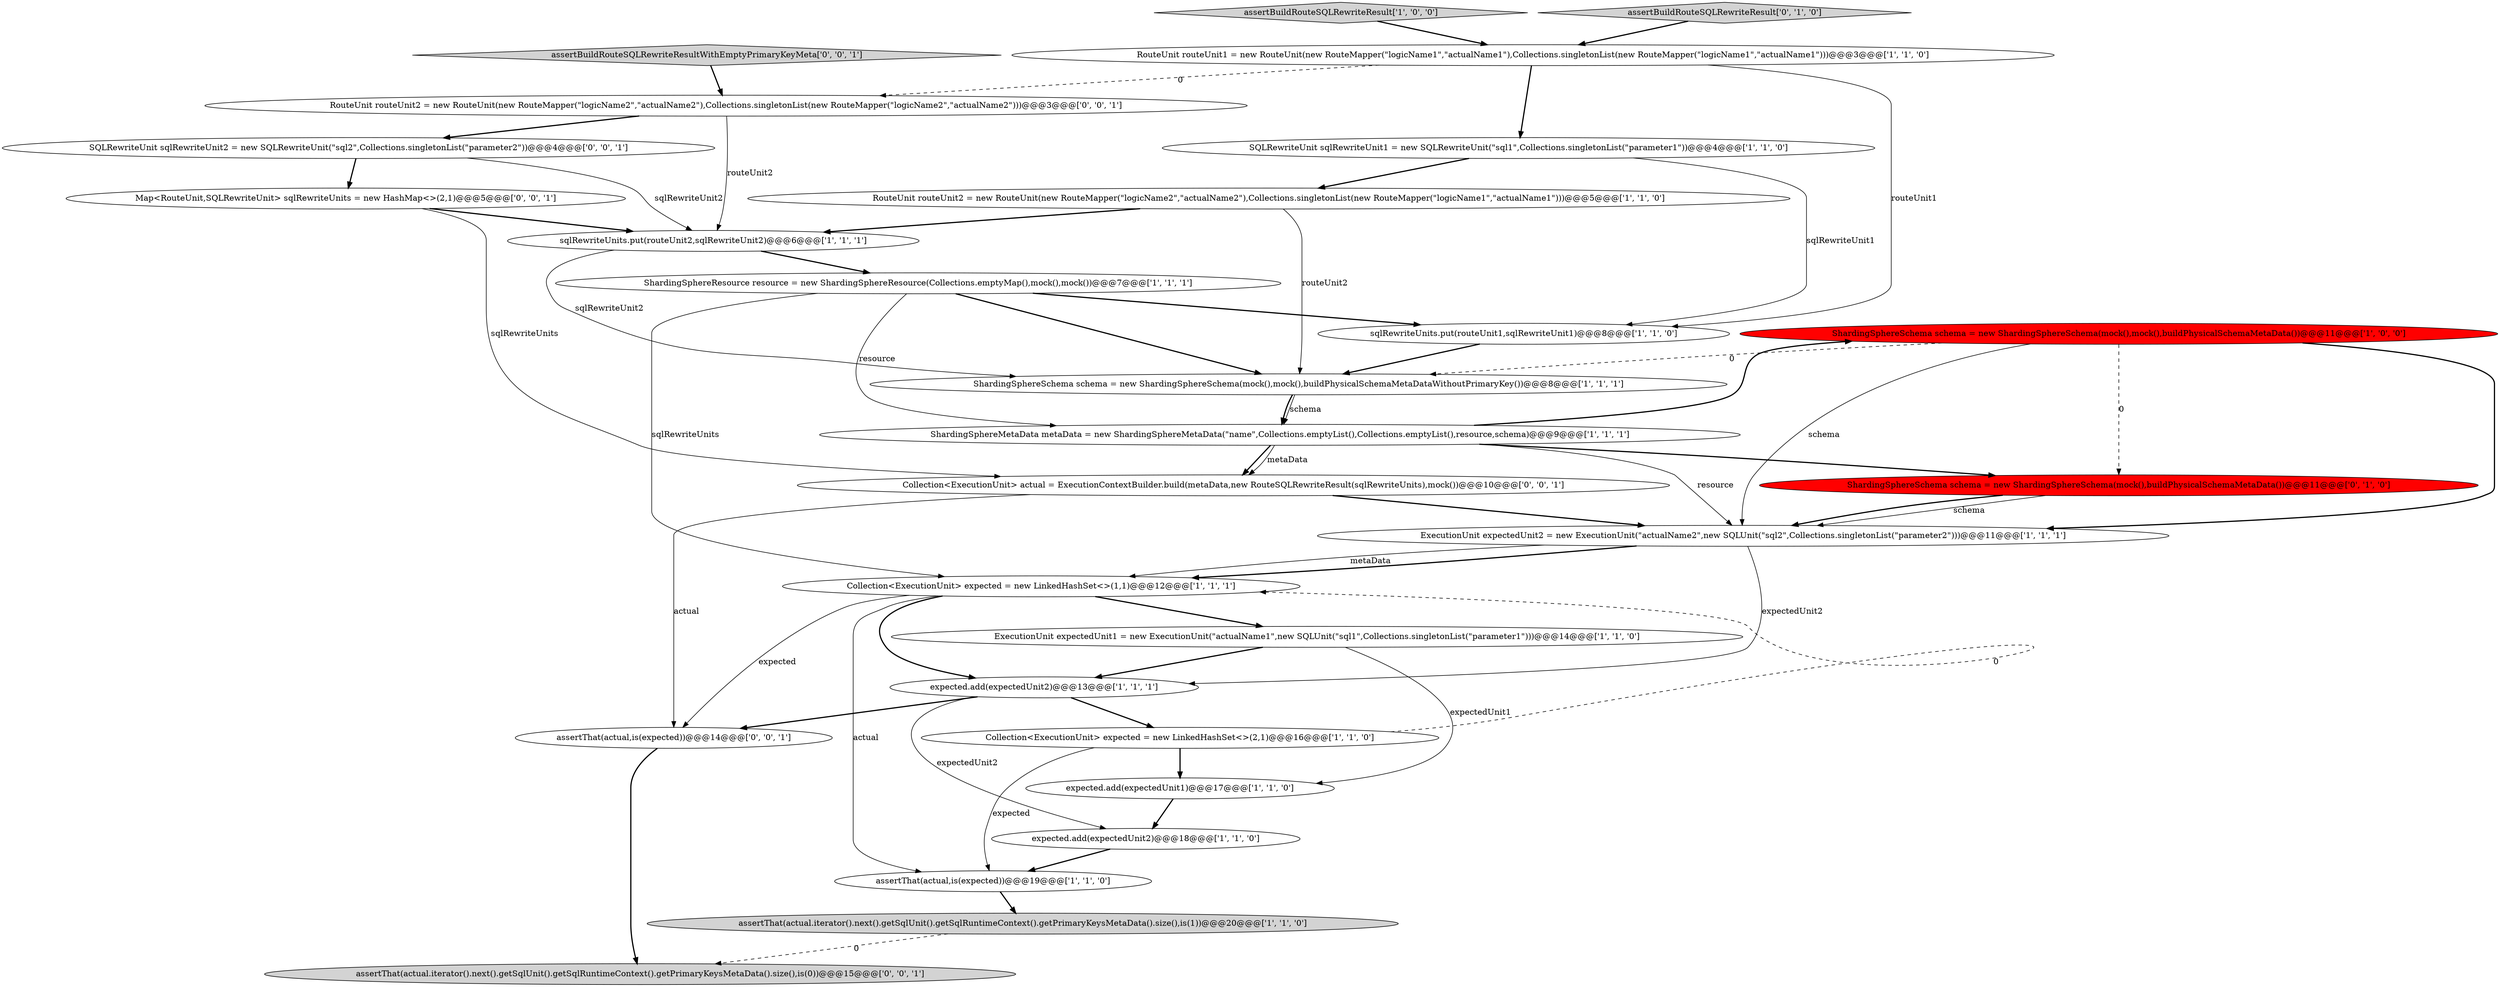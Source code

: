 digraph {
4 [style = filled, label = "expected.add(expectedUnit2)@@@18@@@['1', '1', '0']", fillcolor = white, shape = ellipse image = "AAA0AAABBB1BBB"];
5 [style = filled, label = "ShardingSphereSchema schema = new ShardingSphereSchema(mock(),mock(),buildPhysicalSchemaMetaDataWithoutPrimaryKey())@@@8@@@['1', '1', '1']", fillcolor = white, shape = ellipse image = "AAA0AAABBB1BBB"];
14 [style = filled, label = "SQLRewriteUnit sqlRewriteUnit1 = new SQLRewriteUnit(\"sql1\",Collections.singletonList(\"parameter1\"))@@@4@@@['1', '1', '0']", fillcolor = white, shape = ellipse image = "AAA0AAABBB1BBB"];
17 [style = filled, label = "sqlRewriteUnits.put(routeUnit1,sqlRewriteUnit1)@@@8@@@['1', '1', '0']", fillcolor = white, shape = ellipse image = "AAA0AAABBB1BBB"];
7 [style = filled, label = "Collection<ExecutionUnit> expected = new LinkedHashSet<>(1,1)@@@12@@@['1', '1', '1']", fillcolor = white, shape = ellipse image = "AAA0AAABBB1BBB"];
26 [style = filled, label = "assertThat(actual,is(expected))@@@14@@@['0', '0', '1']", fillcolor = white, shape = ellipse image = "AAA0AAABBB3BBB"];
2 [style = filled, label = "ExecutionUnit expectedUnit1 = new ExecutionUnit(\"actualName1\",new SQLUnit(\"sql1\",Collections.singletonList(\"parameter1\")))@@@14@@@['1', '1', '0']", fillcolor = white, shape = ellipse image = "AAA0AAABBB1BBB"];
15 [style = filled, label = "assertBuildRouteSQLRewriteResult['1', '0', '0']", fillcolor = lightgray, shape = diamond image = "AAA0AAABBB1BBB"];
8 [style = filled, label = "ShardingSphereResource resource = new ShardingSphereResource(Collections.emptyMap(),mock(),mock())@@@7@@@['1', '1', '1']", fillcolor = white, shape = ellipse image = "AAA0AAABBB1BBB"];
1 [style = filled, label = "sqlRewriteUnits.put(routeUnit2,sqlRewriteUnit2)@@@6@@@['1', '1', '1']", fillcolor = white, shape = ellipse image = "AAA0AAABBB1BBB"];
10 [style = filled, label = "Collection<ExecutionUnit> expected = new LinkedHashSet<>(2,1)@@@16@@@['1', '1', '0']", fillcolor = white, shape = ellipse image = "AAA0AAABBB1BBB"];
3 [style = filled, label = "RouteUnit routeUnit1 = new RouteUnit(new RouteMapper(\"logicName1\",\"actualName1\"),Collections.singletonList(new RouteMapper(\"logicName1\",\"actualName1\")))@@@3@@@['1', '1', '0']", fillcolor = white, shape = ellipse image = "AAA0AAABBB1BBB"];
21 [style = filled, label = "RouteUnit routeUnit2 = new RouteUnit(new RouteMapper(\"logicName2\",\"actualName2\"),Collections.singletonList(new RouteMapper(\"logicName2\",\"actualName2\")))@@@3@@@['0', '0', '1']", fillcolor = white, shape = ellipse image = "AAA0AAABBB3BBB"];
23 [style = filled, label = "Map<RouteUnit,SQLRewriteUnit> sqlRewriteUnits = new HashMap<>(2,1)@@@5@@@['0', '0', '1']", fillcolor = white, shape = ellipse image = "AAA0AAABBB3BBB"];
6 [style = filled, label = "ShardingSphereSchema schema = new ShardingSphereSchema(mock(),mock(),buildPhysicalSchemaMetaData())@@@11@@@['1', '0', '0']", fillcolor = red, shape = ellipse image = "AAA1AAABBB1BBB"];
13 [style = filled, label = "expected.add(expectedUnit1)@@@17@@@['1', '1', '0']", fillcolor = white, shape = ellipse image = "AAA0AAABBB1BBB"];
12 [style = filled, label = "assertThat(actual.iterator().next().getSqlUnit().getSqlRuntimeContext().getPrimaryKeysMetaData().size(),is(1))@@@20@@@['1', '1', '0']", fillcolor = lightgray, shape = ellipse image = "AAA0AAABBB1BBB"];
16 [style = filled, label = "ExecutionUnit expectedUnit2 = new ExecutionUnit(\"actualName2\",new SQLUnit(\"sql2\",Collections.singletonList(\"parameter2\")))@@@11@@@['1', '1', '1']", fillcolor = white, shape = ellipse image = "AAA0AAABBB1BBB"];
27 [style = filled, label = "Collection<ExecutionUnit> actual = ExecutionContextBuilder.build(metaData,new RouteSQLRewriteResult(sqlRewriteUnits),mock())@@@10@@@['0', '0', '1']", fillcolor = white, shape = ellipse image = "AAA0AAABBB3BBB"];
0 [style = filled, label = "RouteUnit routeUnit2 = new RouteUnit(new RouteMapper(\"logicName2\",\"actualName2\"),Collections.singletonList(new RouteMapper(\"logicName1\",\"actualName1\")))@@@5@@@['1', '1', '0']", fillcolor = white, shape = ellipse image = "AAA0AAABBB1BBB"];
18 [style = filled, label = "ShardingSphereMetaData metaData = new ShardingSphereMetaData(\"name\",Collections.emptyList(),Collections.emptyList(),resource,schema)@@@9@@@['1', '1', '1']", fillcolor = white, shape = ellipse image = "AAA0AAABBB1BBB"];
25 [style = filled, label = "assertBuildRouteSQLRewriteResultWithEmptyPrimaryKeyMeta['0', '0', '1']", fillcolor = lightgray, shape = diamond image = "AAA0AAABBB3BBB"];
11 [style = filled, label = "assertThat(actual,is(expected))@@@19@@@['1', '1', '0']", fillcolor = white, shape = ellipse image = "AAA0AAABBB1BBB"];
24 [style = filled, label = "assertThat(actual.iterator().next().getSqlUnit().getSqlRuntimeContext().getPrimaryKeysMetaData().size(),is(0))@@@15@@@['0', '0', '1']", fillcolor = lightgray, shape = ellipse image = "AAA0AAABBB3BBB"];
20 [style = filled, label = "ShardingSphereSchema schema = new ShardingSphereSchema(mock(),buildPhysicalSchemaMetaData())@@@11@@@['0', '1', '0']", fillcolor = red, shape = ellipse image = "AAA1AAABBB2BBB"];
22 [style = filled, label = "SQLRewriteUnit sqlRewriteUnit2 = new SQLRewriteUnit(\"sql2\",Collections.singletonList(\"parameter2\"))@@@4@@@['0', '0', '1']", fillcolor = white, shape = ellipse image = "AAA0AAABBB3BBB"];
9 [style = filled, label = "expected.add(expectedUnit2)@@@13@@@['1', '1', '1']", fillcolor = white, shape = ellipse image = "AAA0AAABBB1BBB"];
19 [style = filled, label = "assertBuildRouteSQLRewriteResult['0', '1', '0']", fillcolor = lightgray, shape = diamond image = "AAA0AAABBB2BBB"];
8->7 [style = solid, label="sqlRewriteUnits"];
17->5 [style = bold, label=""];
3->17 [style = solid, label="routeUnit1"];
1->8 [style = bold, label=""];
20->16 [style = solid, label="schema"];
3->21 [style = dashed, label="0"];
6->20 [style = dashed, label="0"];
3->14 [style = bold, label=""];
7->26 [style = solid, label="expected"];
16->7 [style = bold, label=""];
27->26 [style = solid, label="actual"];
14->17 [style = solid, label="sqlRewriteUnit1"];
11->12 [style = bold, label=""];
5->18 [style = bold, label=""];
6->16 [style = solid, label="schema"];
2->9 [style = bold, label=""];
9->10 [style = bold, label=""];
27->16 [style = bold, label=""];
18->16 [style = solid, label="resource"];
15->3 [style = bold, label=""];
26->24 [style = bold, label=""];
22->23 [style = bold, label=""];
21->1 [style = solid, label="routeUnit2"];
10->7 [style = dashed, label="0"];
9->26 [style = bold, label=""];
8->17 [style = bold, label=""];
7->9 [style = bold, label=""];
22->1 [style = solid, label="sqlRewriteUnit2"];
18->20 [style = bold, label=""];
0->5 [style = solid, label="routeUnit2"];
1->5 [style = solid, label="sqlRewriteUnit2"];
23->27 [style = solid, label="sqlRewriteUnits"];
20->16 [style = bold, label=""];
14->0 [style = bold, label=""];
10->13 [style = bold, label=""];
8->5 [style = bold, label=""];
18->6 [style = bold, label=""];
21->22 [style = bold, label=""];
6->16 [style = bold, label=""];
7->2 [style = bold, label=""];
0->1 [style = bold, label=""];
18->27 [style = bold, label=""];
16->9 [style = solid, label="expectedUnit2"];
12->24 [style = dashed, label="0"];
6->5 [style = dashed, label="0"];
23->1 [style = bold, label=""];
2->13 [style = solid, label="expectedUnit1"];
16->7 [style = solid, label="metaData"];
9->4 [style = solid, label="expectedUnit2"];
18->27 [style = solid, label="metaData"];
7->11 [style = solid, label="actual"];
4->11 [style = bold, label=""];
5->18 [style = solid, label="schema"];
19->3 [style = bold, label=""];
8->18 [style = solid, label="resource"];
10->11 [style = solid, label="expected"];
25->21 [style = bold, label=""];
13->4 [style = bold, label=""];
}
